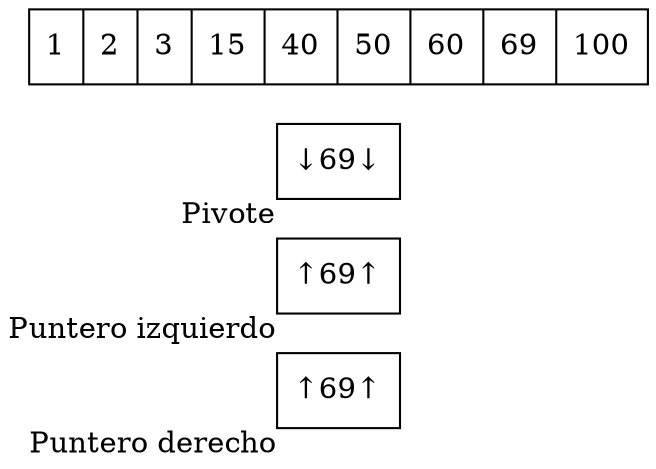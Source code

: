 digraph G{ node [shape = record ];
 rankdir=LR;puntDer[label="↑69↑" xlabel="Puntero derecho" pos = "12,0!"]
puntIzq[label="↑69↑" xlabel="Puntero izquierdo" pos = "8,0!"]
pivote[label="↓69↓" xlabel ="Pivote" pos = "10,2!"]
X[label="{ 1|2|3|15|40|50|60|69|100}" pos = "10,1!" ]}
